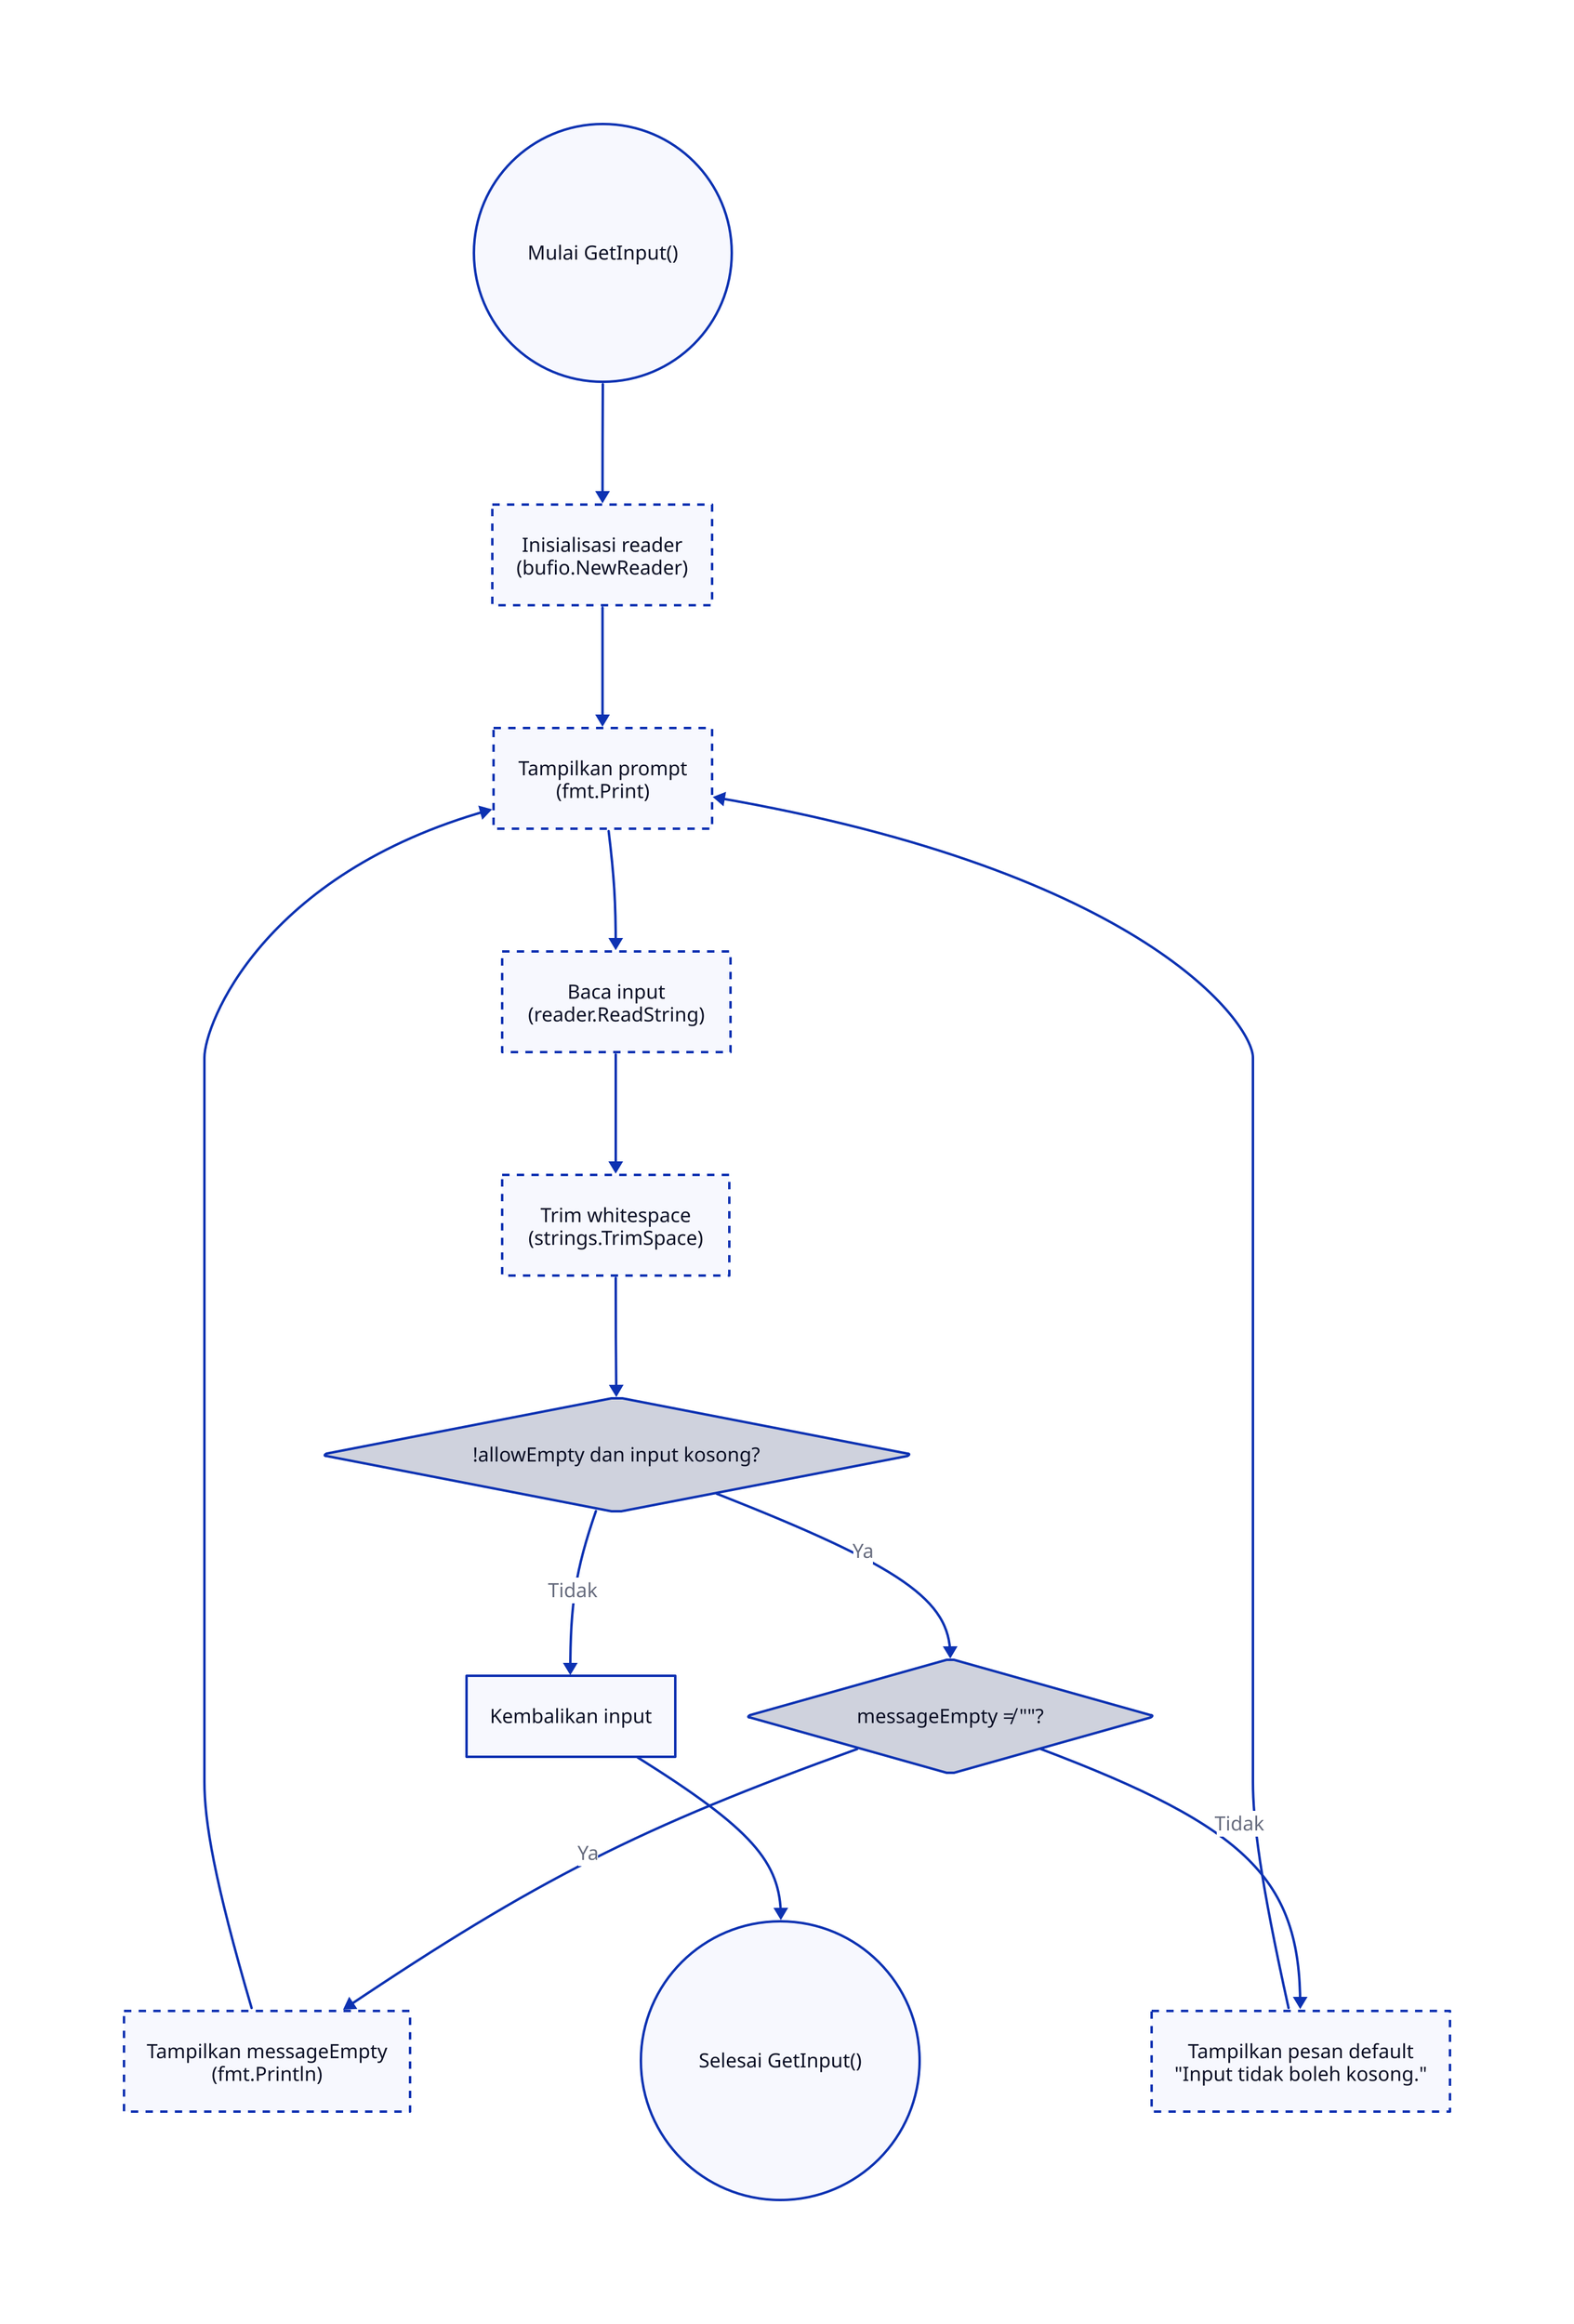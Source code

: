 start: {
  shape: circle
  label: "Mulai GetInput()"
}

init_reader: {
  shape: rectangle
  label: "Inisialisasi reader\n(bufio.NewReader)"
  style: {
    stroke-dash: 3
  }
}

print_prompt: {
  shape: rectangle
  label: "Tampilkan prompt\n(fmt.Print)"
  style: {
    stroke-dash: 3
  }
}

read_input: {
  shape: rectangle
  label: "Baca input\n(reader.ReadString)"
  style: {
    stroke-dash: 3
  }
}

trim_input: {
  shape: rectangle
  label: "Trim whitespace\n(strings.TrimSpace)"
  style: {
    stroke-dash: 3
  }
}

decide_empty: {
  shape: diamond
  label: "!allowEmpty dan input kosong?"
}

decide_msg_empty: {
  shape: diamond
  label: "messageEmpty ≠ \"\"?"
}

print_msg_custom: {
  shape: rectangle
  label: "Tampilkan messageEmpty\n(fmt.Println)"
  style: {
    stroke-dash: 3
  }
}

print_msg_default: {
  shape: rectangle
  label: "Tampilkan pesan default\n\"Input tidak boleh kosong.\""
  style: {
    stroke-dash: 3
  }
}

return_input: {
  shape: rectangle
  label: "Kembalikan input"
}

end: {
  shape: circle
  label: "Selesai GetInput()"
}

start -> init_reader
init_reader -> print_prompt
print_prompt -> read_input
read_input -> trim_input
trim_input -> decide_empty

decide_empty -> decide_msg_empty: "Ya"
decide_empty -> return_input: "Tidak"

decide_msg_empty -> print_msg_custom: "Ya"
decide_msg_empty -> print_msg_default: "Tidak"

print_msg_custom -> print_prompt
print_msg_default -> print_prompt

return_input -> end
